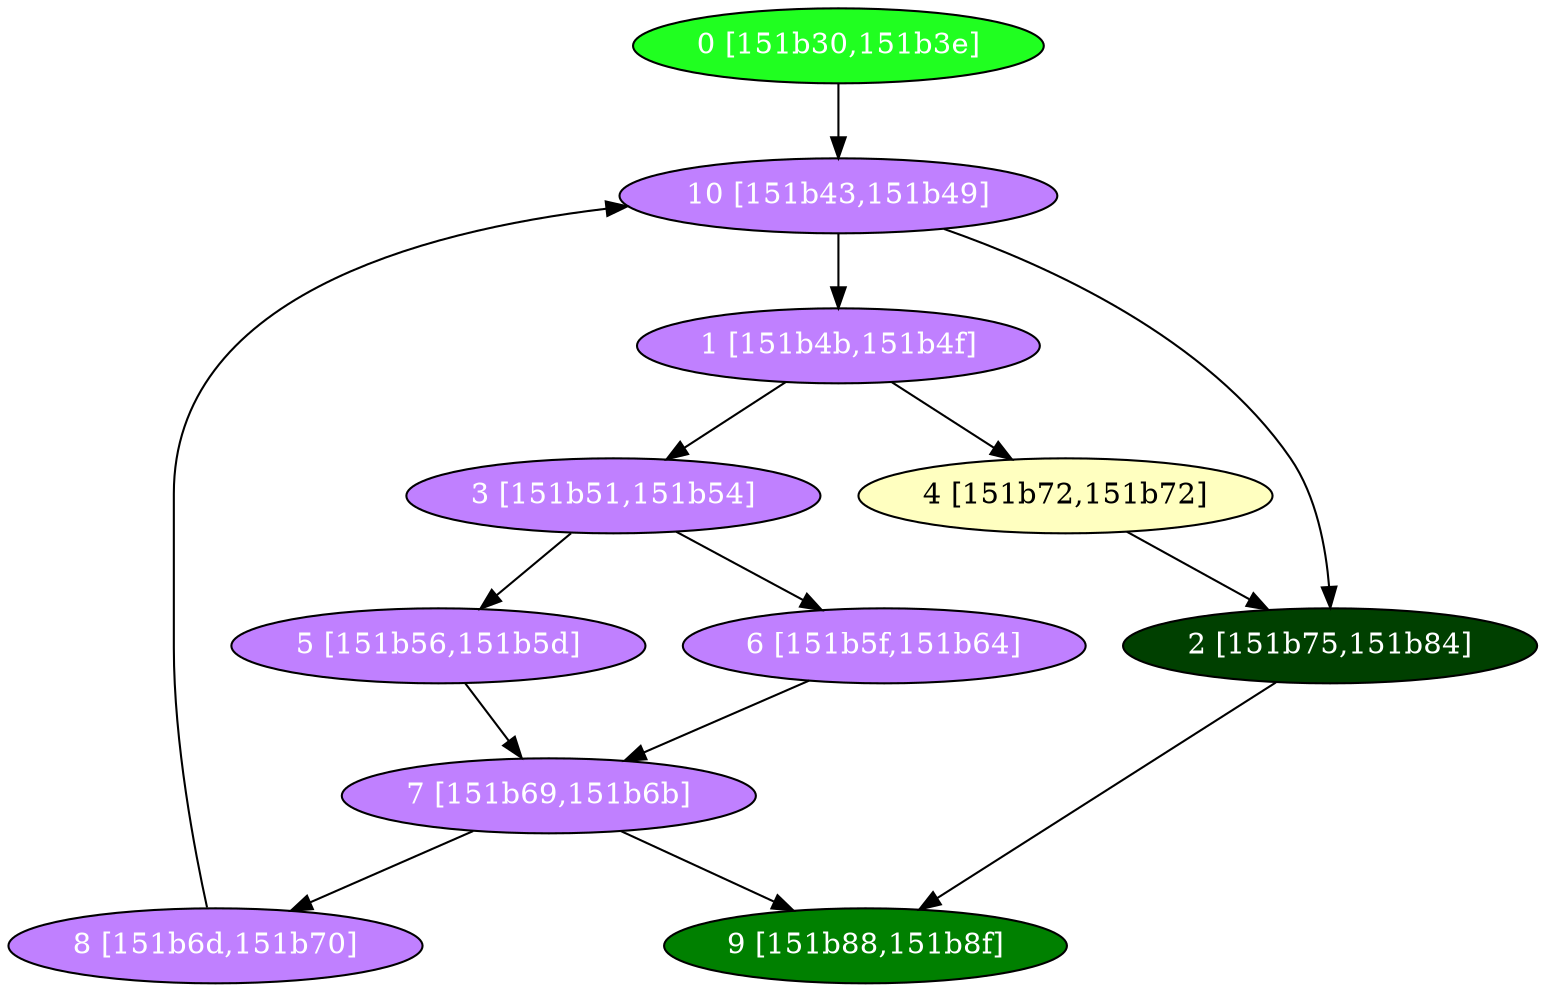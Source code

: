 diGraph libnss3{
	libnss3_0  [style=filled fillcolor="#20FF20" fontcolor="#ffffff" shape=oval label="0 [151b30,151b3e]"]
	libnss3_1  [style=filled fillcolor="#C080FF" fontcolor="#ffffff" shape=oval label="1 [151b4b,151b4f]"]
	libnss3_2  [style=filled fillcolor="#004000" fontcolor="#ffffff" shape=oval label="2 [151b75,151b84]"]
	libnss3_3  [style=filled fillcolor="#C080FF" fontcolor="#ffffff" shape=oval label="3 [151b51,151b54]"]
	libnss3_4  [style=filled fillcolor="#FFFFC0" fontcolor="#000000" shape=oval label="4 [151b72,151b72]"]
	libnss3_5  [style=filled fillcolor="#C080FF" fontcolor="#ffffff" shape=oval label="5 [151b56,151b5d]"]
	libnss3_6  [style=filled fillcolor="#C080FF" fontcolor="#ffffff" shape=oval label="6 [151b5f,151b64]"]
	libnss3_7  [style=filled fillcolor="#C080FF" fontcolor="#ffffff" shape=oval label="7 [151b69,151b6b]"]
	libnss3_8  [style=filled fillcolor="#C080FF" fontcolor="#ffffff" shape=oval label="8 [151b6d,151b70]"]
	libnss3_9  [style=filled fillcolor="#008000" fontcolor="#ffffff" shape=oval label="9 [151b88,151b8f]"]
	libnss3_a  [style=filled fillcolor="#C080FF" fontcolor="#ffffff" shape=oval label="10 [151b43,151b49]"]

	libnss3_0 -> libnss3_a
	libnss3_1 -> libnss3_3
	libnss3_1 -> libnss3_4
	libnss3_2 -> libnss3_9
	libnss3_3 -> libnss3_5
	libnss3_3 -> libnss3_6
	libnss3_4 -> libnss3_2
	libnss3_5 -> libnss3_7
	libnss3_6 -> libnss3_7
	libnss3_7 -> libnss3_8
	libnss3_7 -> libnss3_9
	libnss3_8 -> libnss3_a
	libnss3_a -> libnss3_1
	libnss3_a -> libnss3_2
}